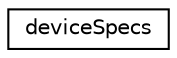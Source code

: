 digraph "Graphical Class Hierarchy"
{
 // LATEX_PDF_SIZE
  edge [fontname="Helvetica",fontsize="10",labelfontname="Helvetica",labelfontsize="10"];
  node [fontname="Helvetica",fontsize="10",shape=record];
  rankdir="LR";
  Node0 [label="deviceSpecs",height=0.2,width=0.4,color="black", fillcolor="white", style="filled",URL="$structdeviceSpecs.html",tooltip=" "];
}
